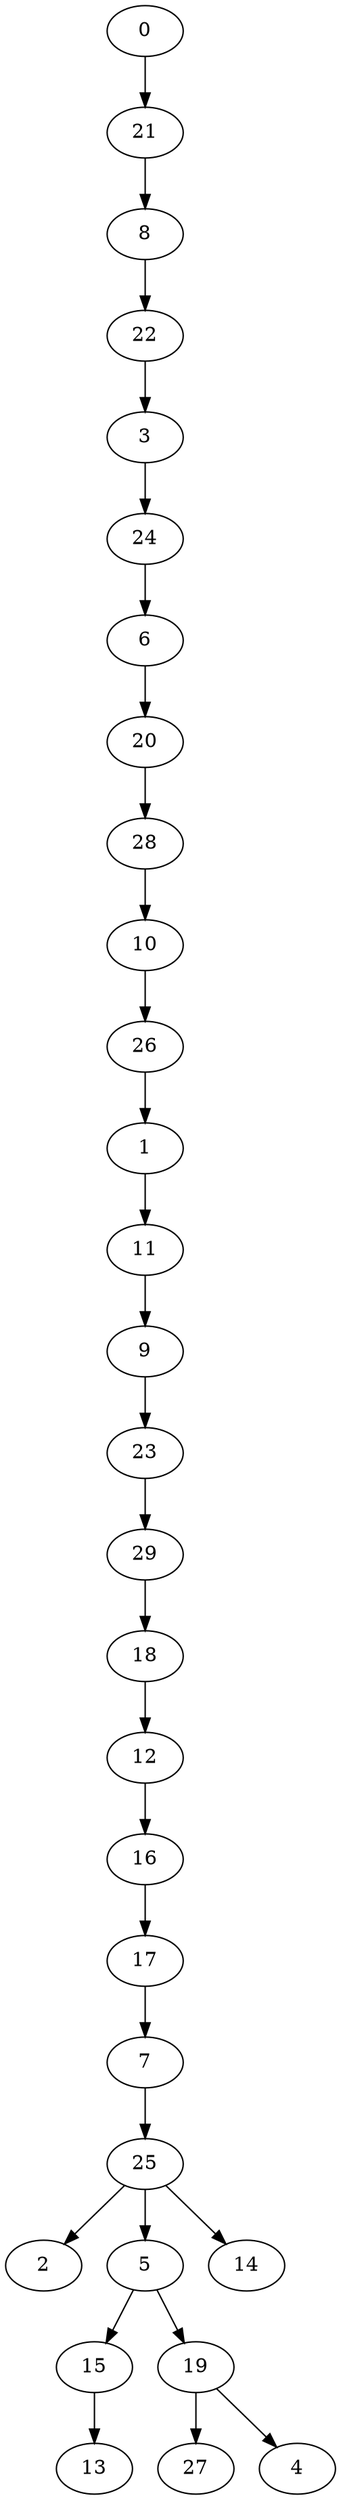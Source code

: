 digraph {0 -> 21;
21 -> 8;
8 -> 22;
22 -> 3;
3 -> 24;
24 -> 6;
6 -> 20;
20 -> 28;
28 -> 10;
10 -> 26;
26 -> 1;
1 -> 11;
11 -> 9;
9 -> 23;
23 -> 29;
29 -> 18;
18 -> 12;
12 -> 16;
16 -> 17;
17 -> 7;
7 -> 25;
25 -> 2;
25 -> 5;
5 -> 15;
15 -> 13;
5 -> 19;
19 -> 27;
19 -> 4;
25 -> 14;
}